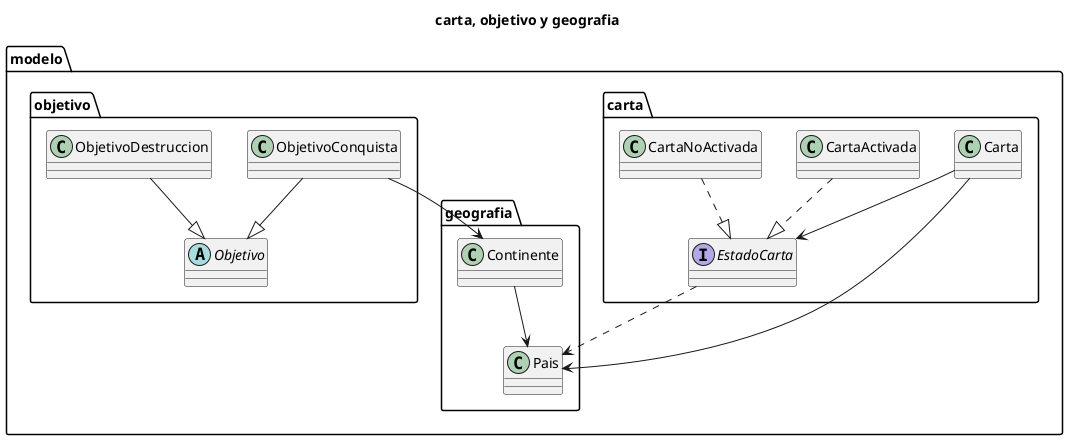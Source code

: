 @startuml

title carta, objetivo y geografia

package modelo {
    package carta {
        class Carta
        interface EstadoCarta
        class CartaActivada
        class CartaNoActivada
    }

    package geografia {
        class Continente
        class Pais
    }

    package objetivo {
        abstract class Objetivo
        class ObjetivoConquista
        class ObjetivoDestruccion
    }

    CartaActivada ..|> EstadoCarta
    CartaNoActivada ..|> EstadoCarta
    Carta --> EstadoCarta
    Continente --> Pais
    EstadoCarta ..> Pais
    ObjetivoConquista --|> Objetivo
    ObjetivoDestruccion --|> Objetivo
    Carta --> Pais
    ObjetivoConquista --> Continente
}

@enduml